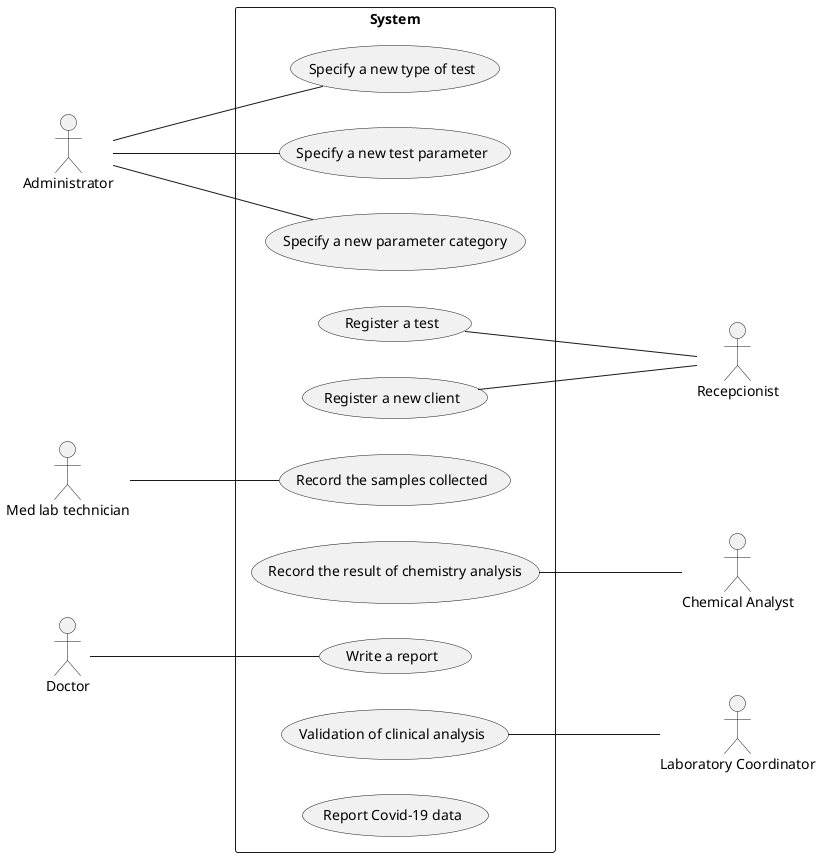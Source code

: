 @startuml
'https://plantuml.com/use-case-diagram
left to right direction
actor "Administrator" as Adm
actor "Recepcionist" as Recp
actor "Med lab technician" as MedLab
actor "Doctor" as Doc
actor "Chemical Analyst" as chemAna
actor "Laboratory Coordinator" as LabCod


rectangle System{
usecase "Specify a new type of test" as UC9
usecase "Specify a new test parameter" as UC10
usecase "Specify a new parameter category" as UC11
usecase "Register a test" as UC4
usecase "Register a new client" as UC1
usecase "Record the samples collected" as UC5
usecase "Record the result of chemistry analysis" as UC6
usecase "Write a report" as UC12
usecase "Validation of clinical analysis" as UC13
usecase "Report Covid-19 data" as UC14
}
Adm --- UC9
Adm --- UC10
Adm --- UC11
UC4 --- Recp
UC1 --- Recp
MedLab --- UC5
Doc --- UC12
UC6  --- chemAna
UC13 --- LabCod






@enduml